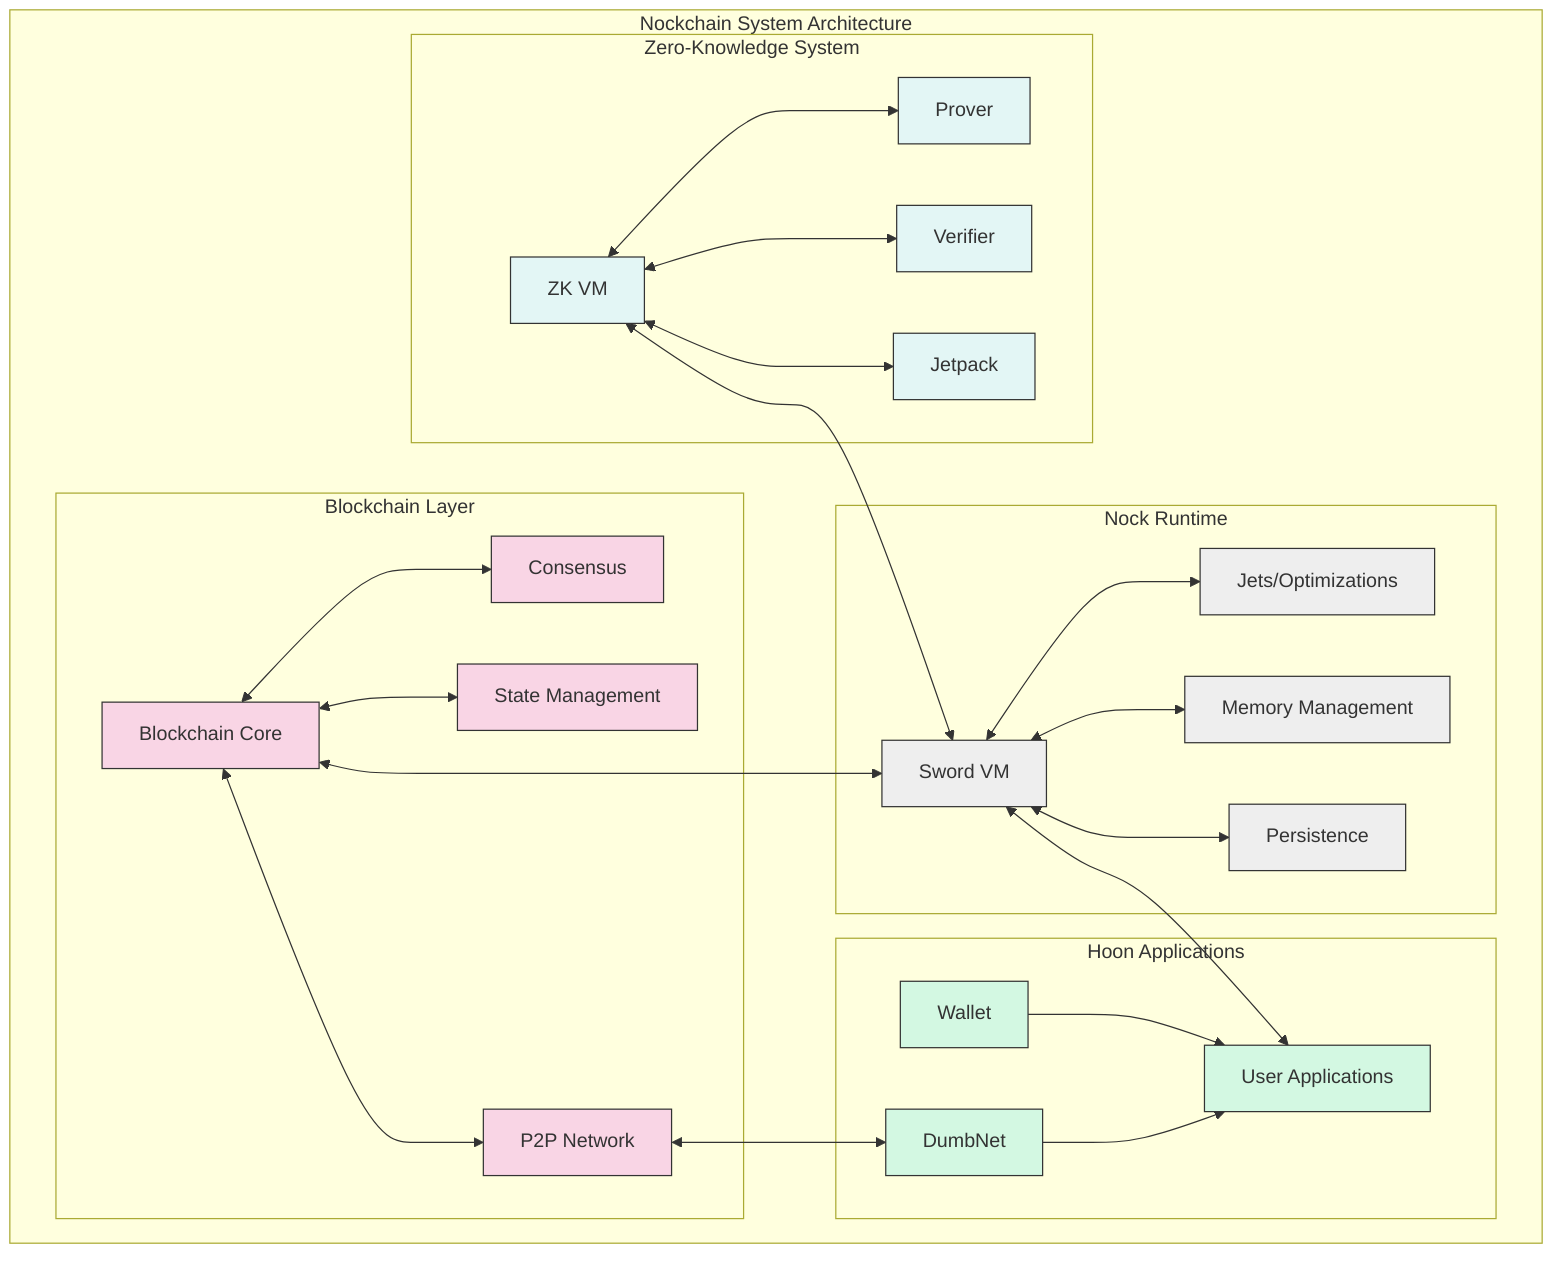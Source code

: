 flowchart TB
    subgraph "Nockchain System Architecture"
        subgraph "Blockchain Layer"
            BC[Blockchain Core]
            CONS[Consensus]
            STATE[State Management]
            P2P[P2P Network]
        end

        subgraph "Nock Runtime"
            SWORD[Sword VM]
            JETS[Jets/Optimizations]
            MEMORY[Memory Management]
            PERSIST[Persistence]
        end

        subgraph "Hoon Applications"
            WALLET[Wallet]
            DUMBNET[DumbNet]
            APPS[User Applications]
        end

        subgraph "Zero-Knowledge System"
            ZKVM[ZK VM]
            PROVER[Prover]
            VERIFIER[Verifier]
            JETPACK[Jetpack]
        end

        %% Connections between components
        BC <--> CONS
        BC <--> STATE
        BC <--> P2P
        
        SWORD <--> JETS
        SWORD <--> MEMORY
        SWORD <--> PERSIST
        
        WALLET --> APPS
        DUMBNET --> APPS
        
        ZKVM <--> PROVER
        ZKVM <--> VERIFIER
        ZKVM <--> JETPACK
        
        %% Inter-system connections
        BC <--> SWORD
        SWORD <--> APPS
        ZKVM <--> SWORD
        P2P <--> DUMBNET
    end

    classDef blockchain fill:#f9d5e5,stroke:#333,stroke-width:1px
    classDef runtime fill:#eeeeee,stroke:#333,stroke-width:1px
    classDef apps fill:#d3f8e2,stroke:#333,stroke-width:1px
    classDef zk fill:#e3f6f5,stroke:#333,stroke-width:1px
    
    class BC,CONS,STATE,P2P blockchain
    class SWORD,JETS,MEMORY,PERSIST runtime
    class WALLET,DUMBNET,APPS apps
    class ZKVM,PROVER,VERIFIER,JETPACK zk